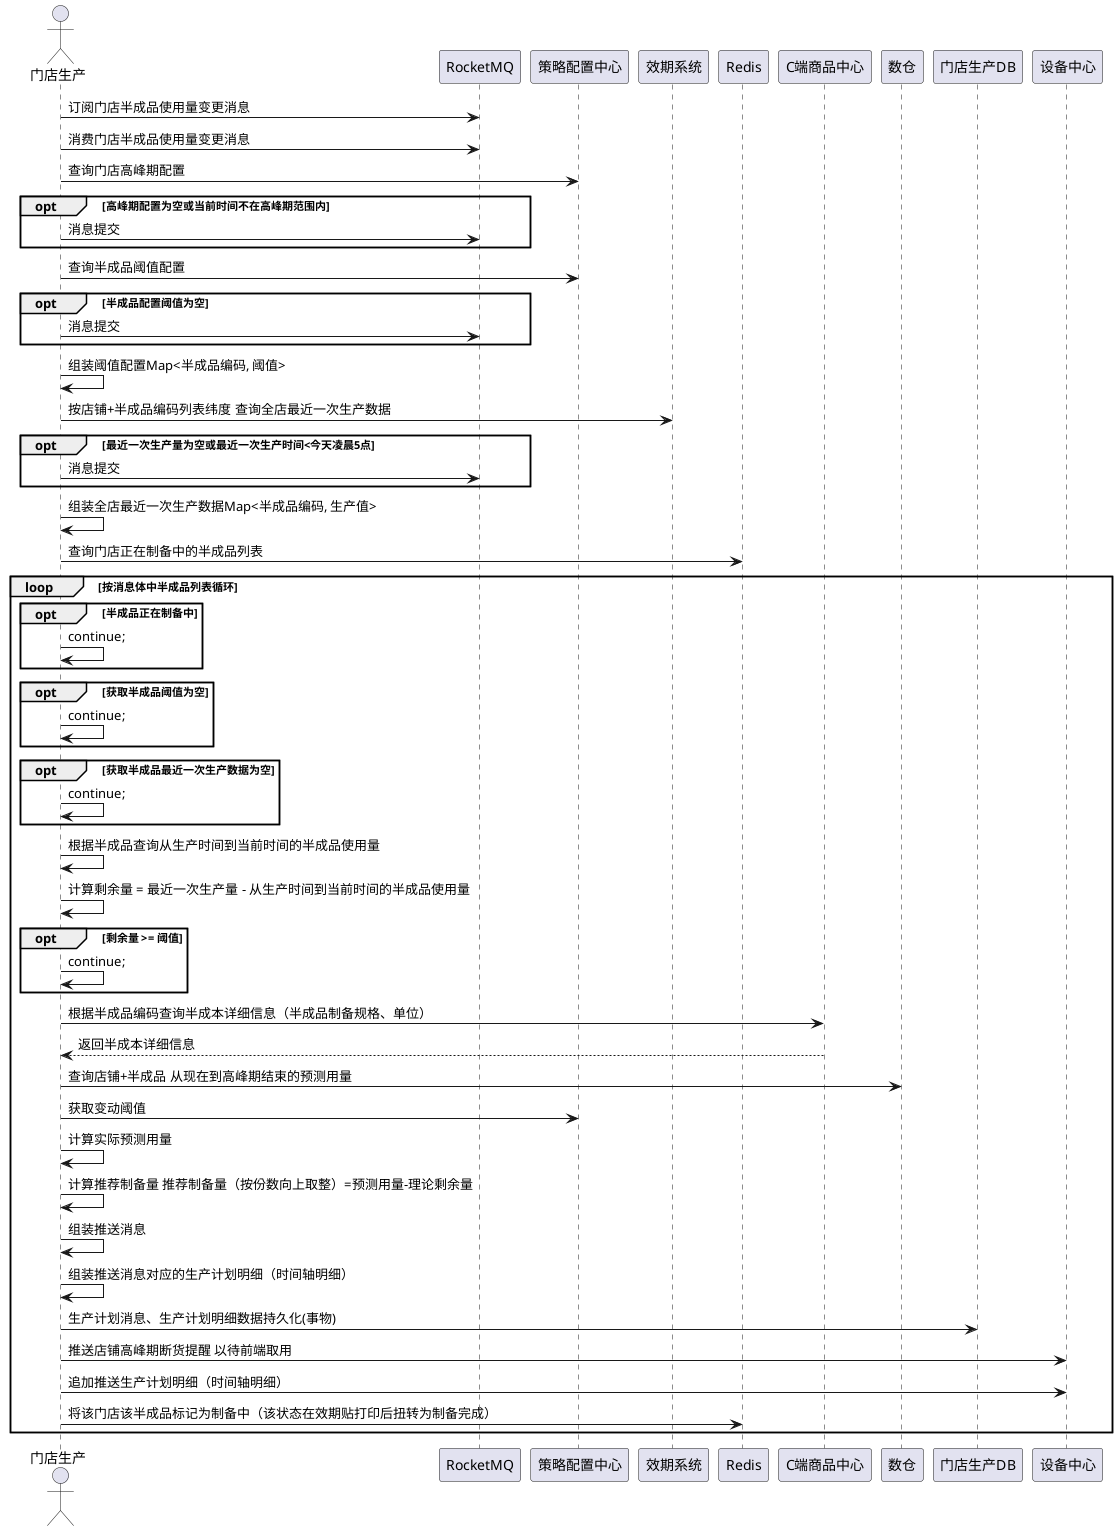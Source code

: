 @startuml
'https://plantuml.com/sequence-diagram

actor 门店生产
门店生产 -> RocketMQ: 订阅门店半成品使用量变更消息
门店生产 -> RocketMQ: 消费门店半成品使用量变更消息
门店生产 -> 策略配置中心: 查询门店高峰期配置
opt 高峰期配置为空或当前时间不在高峰期范围内
门店生产 -> RocketMQ: 消息提交
end
门店生产 -> 策略配置中心: 查询半成品阈值配置
opt 半成品配置阈值为空
门店生产 -> RocketMQ: 消息提交
end
门店生产 -> 门店生产: 组装阈值配置Map<半成品编码, 阈值>
门店生产 -> 效期系统: 按店铺+半成品编码列表纬度 查询全店最近一次生产数据
opt 最近一次生产量为空或最近一次生产时间<今天凌晨5点
门店生产 -> RocketMQ: 消息提交
end
门店生产 -> 门店生产: 组装全店最近一次生产数据Map<半成品编码, 生产值>
门店生产 -> Redis: 查询门店正在制备中的半成品列表
loop 按消息体中半成品列表循环
opt 半成品正在制备中
门店生产 -> 门店生产: continue;
end
opt 获取半成品阈值为空
门店生产 -> 门店生产: continue;
end
opt 获取半成品最近一次生产数据为空
门店生产 -> 门店生产: continue;
end
门店生产 -> 门店生产: 根据半成品查询从生产时间到当前时间的半成品使用量
门店生产 -> 门店生产: 计算剩余量 = 最近一次生产量 - 从生产时间到当前时间的半成品使用量
opt 剩余量 >= 阈值
门店生产 -> 门店生产: continue;
end
门店生产 -> C端商品中心: 根据半成品编码查询半成本详细信息（半成品制备规格、单位）
C端商品中心 --> 门店生产: 返回半成本详细信息
门店生产 -> 数仓: 查询店铺+半成品 从现在到高峰期结束的预测用量
门店生产 -> 策略配置中心: 获取变动阈值
门店生产 -> 门店生产: 计算实际预测用量
门店生产 -> 门店生产: 计算推荐制备量 推荐制备量（按份数向上取整）=预测用量-理论剩余量
门店生产 -> 门店生产: 组装推送消息
门店生产 -> 门店生产: 组装推送消息对应的生产计划明细（时间轴明细）
门店生产 -> 门店生产DB: 生产计划消息、生产计划明细数据持久化(事物)
门店生产 -> 设备中心: 推送店铺高峰期断货提醒 以待前端取用
门店生产 -> 设备中心: 追加推送生产计划明细（时间轴明细）
门店生产 -> Redis: 将该门店该半成品标记为制备中（该状态在效期贴打印后扭转为制备完成）
end
@enduml